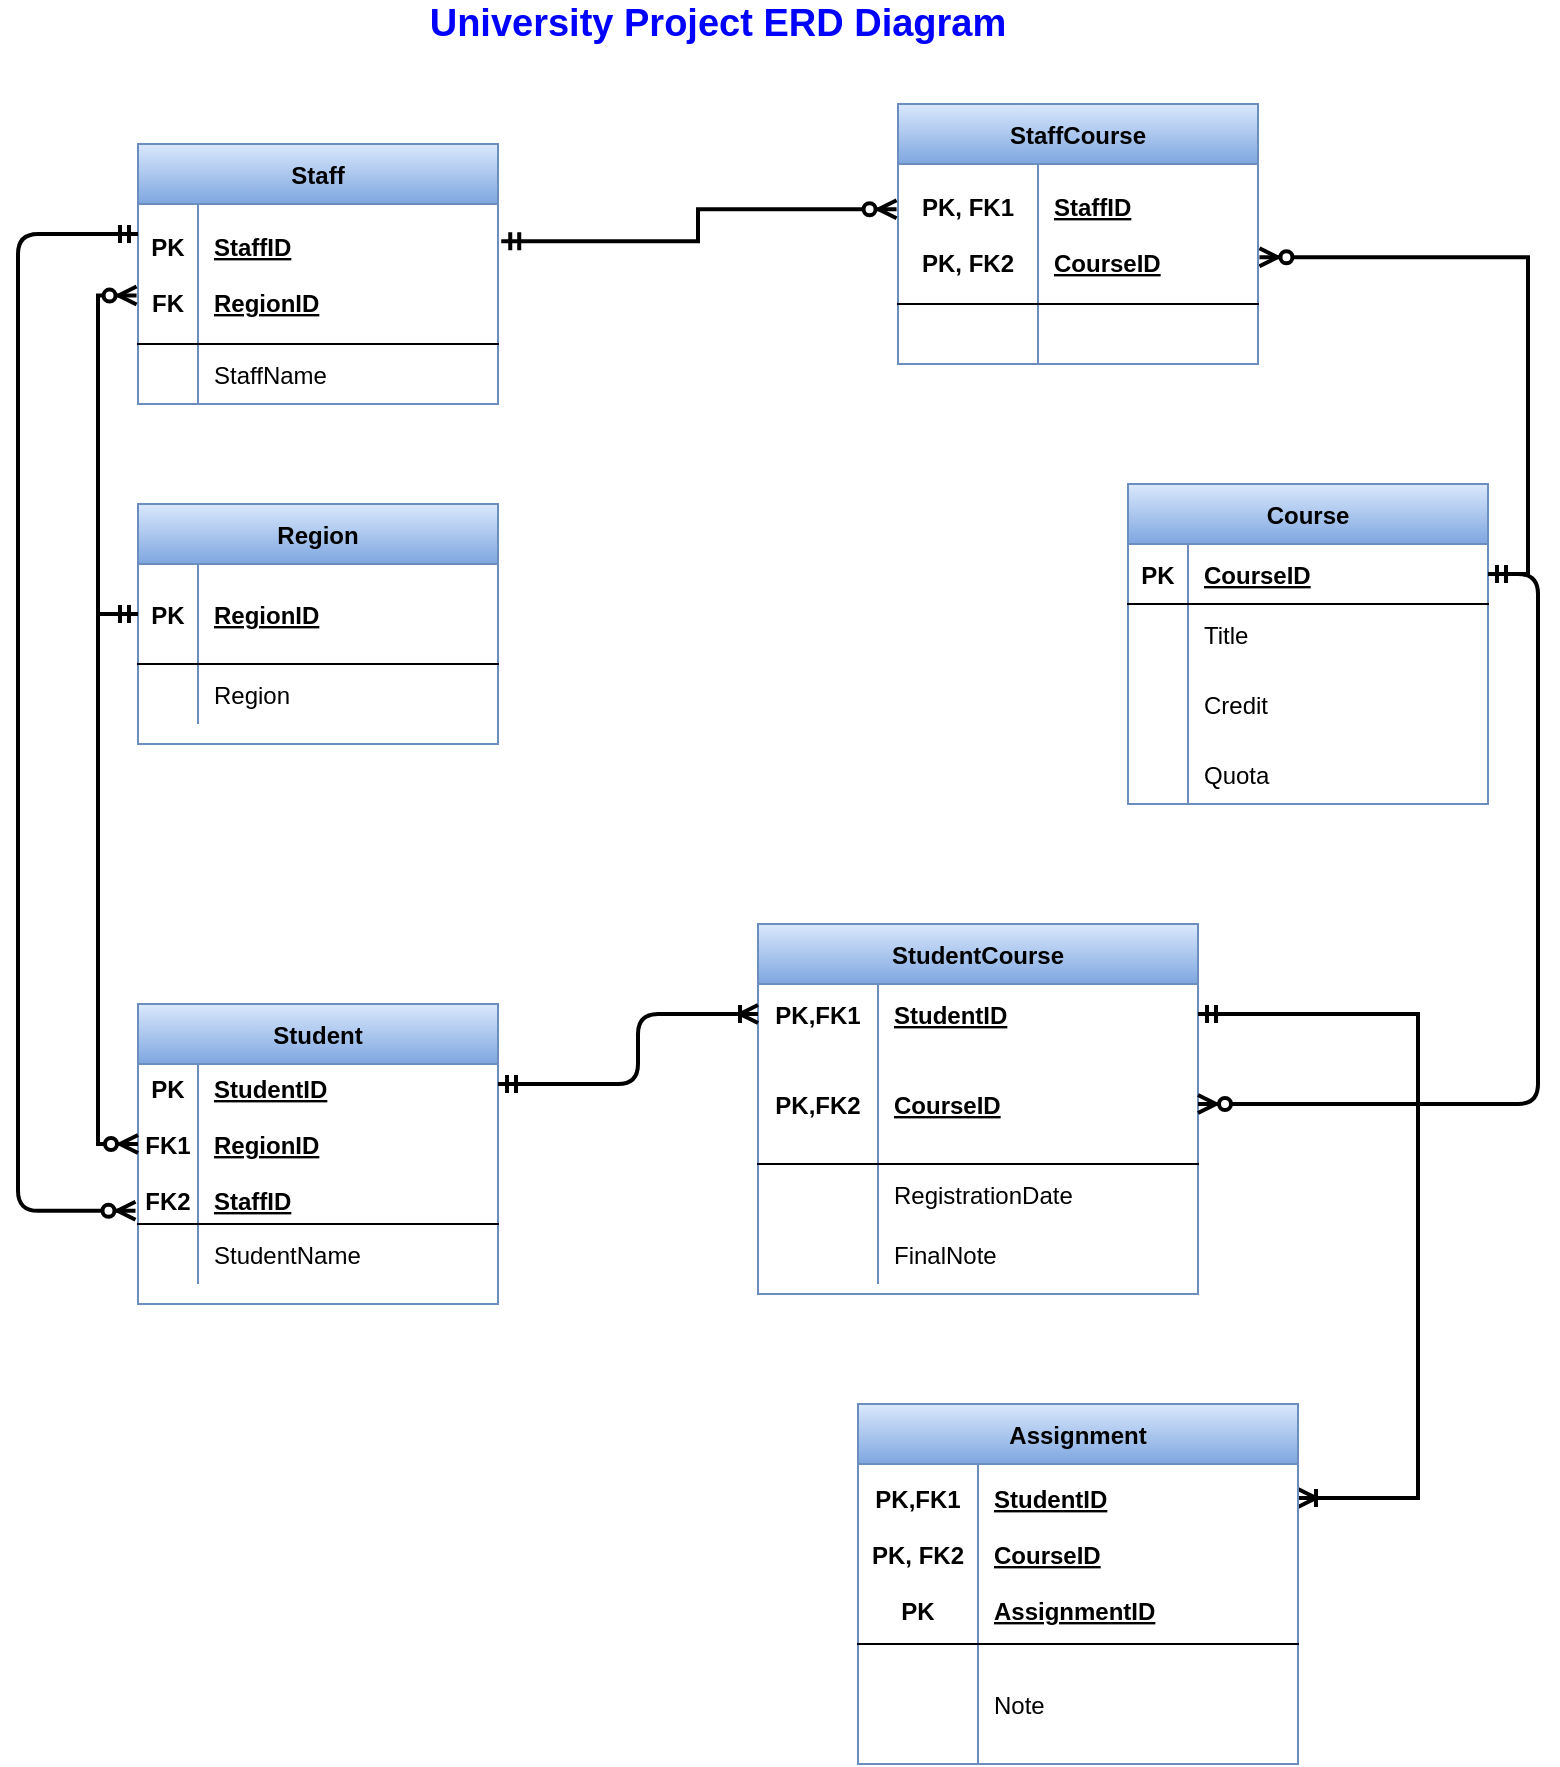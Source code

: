 <mxfile version="13.5.1" type="device"><diagram id="R2lEEEUBdFMjLlhIrx00" name="Page-1"><mxGraphModel dx="936" dy="592" grid="1" gridSize="10" guides="1" tooltips="1" connect="1" arrows="1" fold="1" page="1" pageScale="1" pageWidth="850" pageHeight="1100" math="0" shadow="0" extFonts="Permanent Marker^https://fonts.googleapis.com/css?family=Permanent+Marker"><root><mxCell id="0"/><mxCell id="1" parent="0"/><mxCell id="lKMtm0K_TpCZ2zs9n22o-1" value="StudentCourse" style="shape=table;startSize=30;container=1;collapsible=1;childLayout=tableLayout;fixedRows=1;rowLines=0;fontStyle=1;align=center;resizeLast=1;labelBackgroundColor=none;fillColor=#dae8fc;strokeColor=#6c8ebf;gradientColor=#7ea6e0;" parent="1" vertex="1"><mxGeometry x="400" y="490" width="220" height="185" as="geometry"/></mxCell><mxCell id="lKMtm0K_TpCZ2zs9n22o-2" value="" style="shape=partialRectangle;collapsible=0;dropTarget=0;pointerEvents=0;fillColor=none;top=0;left=0;bottom=0;right=0;points=[[0,0.5],[1,0.5]];portConstraint=eastwest;" parent="lKMtm0K_TpCZ2zs9n22o-1" vertex="1"><mxGeometry y="30" width="220" height="30" as="geometry"/></mxCell><mxCell id="lKMtm0K_TpCZ2zs9n22o-3" value="PK,FK1" style="shape=partialRectangle;connectable=0;fillColor=none;top=0;left=0;bottom=0;right=0;fontStyle=1;overflow=hidden;" parent="lKMtm0K_TpCZ2zs9n22o-2" vertex="1"><mxGeometry width="60" height="30" as="geometry"/></mxCell><mxCell id="lKMtm0K_TpCZ2zs9n22o-4" value="StudentID" style="shape=partialRectangle;connectable=0;fillColor=none;top=0;left=0;bottom=0;right=0;align=left;spacingLeft=6;fontStyle=5;overflow=hidden;" parent="lKMtm0K_TpCZ2zs9n22o-2" vertex="1"><mxGeometry x="60" width="160" height="30" as="geometry"/></mxCell><mxCell id="lKMtm0K_TpCZ2zs9n22o-5" value="" style="shape=partialRectangle;collapsible=0;dropTarget=0;pointerEvents=0;fillColor=none;top=0;left=0;bottom=1;right=0;points=[[0,0.5],[1,0.5]];portConstraint=eastwest;" parent="lKMtm0K_TpCZ2zs9n22o-1" vertex="1"><mxGeometry y="60" width="220" height="60" as="geometry"/></mxCell><mxCell id="lKMtm0K_TpCZ2zs9n22o-6" value="PK,FK2" style="shape=partialRectangle;connectable=0;fillColor=none;top=0;left=0;bottom=0;right=0;fontStyle=1;overflow=hidden;" parent="lKMtm0K_TpCZ2zs9n22o-5" vertex="1"><mxGeometry width="60" height="60" as="geometry"/></mxCell><mxCell id="lKMtm0K_TpCZ2zs9n22o-7" value="CourseID" style="shape=partialRectangle;connectable=0;fillColor=none;top=0;left=0;bottom=0;right=0;align=left;spacingLeft=6;fontStyle=5;overflow=hidden;" parent="lKMtm0K_TpCZ2zs9n22o-5" vertex="1"><mxGeometry x="60" width="160" height="60" as="geometry"/></mxCell><mxCell id="lKMtm0K_TpCZ2zs9n22o-8" value="" style="shape=partialRectangle;collapsible=0;dropTarget=0;pointerEvents=0;fillColor=none;top=0;left=0;bottom=0;right=0;points=[[0,0.5],[1,0.5]];portConstraint=eastwest;" parent="lKMtm0K_TpCZ2zs9n22o-1" vertex="1"><mxGeometry y="120" width="220" height="30" as="geometry"/></mxCell><mxCell id="lKMtm0K_TpCZ2zs9n22o-9" value="" style="shape=partialRectangle;connectable=0;fillColor=none;top=0;left=0;bottom=0;right=0;editable=1;overflow=hidden;" parent="lKMtm0K_TpCZ2zs9n22o-8" vertex="1"><mxGeometry width="60" height="30" as="geometry"/></mxCell><mxCell id="lKMtm0K_TpCZ2zs9n22o-10" value="RegistrationDate" style="shape=partialRectangle;connectable=0;fillColor=none;top=0;left=0;bottom=0;right=0;align=left;spacingLeft=6;overflow=hidden;" parent="lKMtm0K_TpCZ2zs9n22o-8" vertex="1"><mxGeometry x="60" width="160" height="30" as="geometry"/></mxCell><mxCell id="lKMtm0K_TpCZ2zs9n22o-11" value="" style="shape=partialRectangle;collapsible=0;dropTarget=0;pointerEvents=0;fillColor=none;top=0;left=0;bottom=0;right=0;points=[[0,0.5],[1,0.5]];portConstraint=eastwest;" parent="lKMtm0K_TpCZ2zs9n22o-1" vertex="1"><mxGeometry y="150" width="220" height="30" as="geometry"/></mxCell><mxCell id="lKMtm0K_TpCZ2zs9n22o-12" value="" style="shape=partialRectangle;connectable=0;fillColor=none;top=0;left=0;bottom=0;right=0;editable=1;overflow=hidden;" parent="lKMtm0K_TpCZ2zs9n22o-11" vertex="1"><mxGeometry width="60" height="30" as="geometry"/></mxCell><mxCell id="lKMtm0K_TpCZ2zs9n22o-13" value="FinalNote" style="shape=partialRectangle;connectable=0;fillColor=none;top=0;left=0;bottom=0;right=0;align=left;spacingLeft=6;overflow=hidden;" parent="lKMtm0K_TpCZ2zs9n22o-11" vertex="1"><mxGeometry x="60" width="160" height="30" as="geometry"/></mxCell><mxCell id="lKMtm0K_TpCZ2zs9n22o-32" value="Student" style="shape=table;startSize=30;container=1;collapsible=1;childLayout=tableLayout;fixedRows=1;rowLines=0;fontStyle=1;align=center;resizeLast=1;gradientColor=#7ea6e0;fillColor=#dae8fc;strokeColor=#6c8ebf;" parent="1" vertex="1"><mxGeometry x="90" y="530" width="180" height="150" as="geometry"/></mxCell><mxCell id="lKMtm0K_TpCZ2zs9n22o-33" value="" style="shape=partialRectangle;collapsible=0;dropTarget=0;pointerEvents=0;fillColor=none;points=[[0,0.5],[1,0.5]];portConstraint=eastwest;top=0;left=0;right=0;bottom=1;" parent="lKMtm0K_TpCZ2zs9n22o-32" vertex="1"><mxGeometry y="30" width="180" height="80" as="geometry"/></mxCell><mxCell id="lKMtm0K_TpCZ2zs9n22o-34" value="PK&#10;&#10;FK1&#10;&#10;FK2" style="shape=partialRectangle;overflow=hidden;connectable=0;fillColor=none;top=0;left=0;bottom=0;right=0;fontStyle=1;" parent="lKMtm0K_TpCZ2zs9n22o-33" vertex="1"><mxGeometry width="30" height="80" as="geometry"/></mxCell><mxCell id="lKMtm0K_TpCZ2zs9n22o-35" value="StudentID&#10;&#10;RegionID&#10;&#10;StaffID" style="shape=partialRectangle;overflow=hidden;connectable=0;fillColor=none;top=0;left=0;bottom=0;right=0;align=left;spacingLeft=6;fontStyle=5;" parent="lKMtm0K_TpCZ2zs9n22o-33" vertex="1"><mxGeometry x="30" width="150" height="80" as="geometry"/></mxCell><mxCell id="lKMtm0K_TpCZ2zs9n22o-39" value="" style="shape=partialRectangle;collapsible=0;dropTarget=0;pointerEvents=0;fillColor=none;points=[[0,0.5],[1,0.5]];portConstraint=eastwest;top=0;left=0;right=0;bottom=0;" parent="lKMtm0K_TpCZ2zs9n22o-32" vertex="1"><mxGeometry y="110" width="180" height="30" as="geometry"/></mxCell><mxCell id="lKMtm0K_TpCZ2zs9n22o-40" value="" style="shape=partialRectangle;overflow=hidden;connectable=0;fillColor=none;top=0;left=0;bottom=0;right=0;" parent="lKMtm0K_TpCZ2zs9n22o-39" vertex="1"><mxGeometry width="30" height="30" as="geometry"/></mxCell><mxCell id="lKMtm0K_TpCZ2zs9n22o-41" value="StudentName" style="shape=partialRectangle;overflow=hidden;connectable=0;fillColor=none;top=0;left=0;bottom=0;right=0;align=left;spacingLeft=6;" parent="lKMtm0K_TpCZ2zs9n22o-39" vertex="1"><mxGeometry x="30" width="150" height="30" as="geometry"/></mxCell><mxCell id="lKMtm0K_TpCZ2zs9n22o-48" value="Staff" style="shape=table;startSize=30;container=1;collapsible=1;childLayout=tableLayout;fixedRows=1;rowLines=0;fontStyle=1;align=center;resizeLast=1;gradientColor=#7ea6e0;fillColor=#dae8fc;strokeColor=#6c8ebf;" parent="1" vertex="1"><mxGeometry x="90" y="100" width="180" height="130" as="geometry"/></mxCell><mxCell id="lKMtm0K_TpCZ2zs9n22o-49" value="" style="shape=partialRectangle;collapsible=0;dropTarget=0;pointerEvents=0;fillColor=none;points=[[0,0.5],[1,0.5]];portConstraint=eastwest;top=0;left=0;right=0;bottom=1;" parent="lKMtm0K_TpCZ2zs9n22o-48" vertex="1"><mxGeometry y="30" width="180" height="70" as="geometry"/></mxCell><mxCell id="lKMtm0K_TpCZ2zs9n22o-50" value="PK&#10;&#10;FK" style="shape=partialRectangle;overflow=hidden;connectable=0;fillColor=none;top=0;left=0;bottom=0;right=0;fontStyle=1;" parent="lKMtm0K_TpCZ2zs9n22o-49" vertex="1"><mxGeometry width="30" height="70" as="geometry"/></mxCell><mxCell id="lKMtm0K_TpCZ2zs9n22o-51" value="StaffID&#10;&#10;RegionID" style="shape=partialRectangle;overflow=hidden;connectable=0;fillColor=none;top=0;left=0;bottom=0;right=0;align=left;spacingLeft=6;fontStyle=5;" parent="lKMtm0K_TpCZ2zs9n22o-49" vertex="1"><mxGeometry x="30" width="150" height="70" as="geometry"/></mxCell><mxCell id="lKMtm0K_TpCZ2zs9n22o-52" value="" style="shape=partialRectangle;collapsible=0;dropTarget=0;pointerEvents=0;fillColor=none;points=[[0,0.5],[1,0.5]];portConstraint=eastwest;top=0;left=0;right=0;bottom=0;" parent="lKMtm0K_TpCZ2zs9n22o-48" vertex="1"><mxGeometry y="100" width="180" height="30" as="geometry"/></mxCell><mxCell id="lKMtm0K_TpCZ2zs9n22o-53" value="" style="shape=partialRectangle;overflow=hidden;connectable=0;fillColor=none;top=0;left=0;bottom=0;right=0;" parent="lKMtm0K_TpCZ2zs9n22o-52" vertex="1"><mxGeometry width="30" height="30" as="geometry"/></mxCell><mxCell id="lKMtm0K_TpCZ2zs9n22o-54" value="StaffName" style="shape=partialRectangle;overflow=hidden;connectable=0;fillColor=none;top=0;left=0;bottom=0;right=0;align=left;spacingLeft=6;" parent="lKMtm0K_TpCZ2zs9n22o-52" vertex="1"><mxGeometry x="30" width="150" height="30" as="geometry"/></mxCell><mxCell id="A4onS1ZybMFlKv63tEE3-22" style="edgeStyle=orthogonalEdgeStyle;rounded=0;orthogonalLoop=1;jettySize=auto;html=1;entryX=1.004;entryY=0.666;entryDx=0;entryDy=0;entryPerimeter=0;startArrow=ERmandOne;startFill=0;endArrow=ERzeroToMany;endFill=1;strokeWidth=2;exitX=1;exitY=0.5;exitDx=0;exitDy=0;" parent="1" source="lKMtm0K_TpCZ2zs9n22o-68" target="A4onS1ZybMFlKv63tEE3-15" edge="1"><mxGeometry relative="1" as="geometry"/></mxCell><mxCell id="lKMtm0K_TpCZ2zs9n22o-67" value="Course" style="shape=table;startSize=30;container=1;collapsible=1;childLayout=tableLayout;fixedRows=1;rowLines=0;fontStyle=1;align=center;resizeLast=1;gradientColor=#7ea6e0;fillColor=#dae8fc;strokeColor=#6c8ebf;" parent="1" vertex="1"><mxGeometry x="585" y="270" width="180" height="160" as="geometry"><mxRectangle x="550" y="450" width="70" height="30" as="alternateBounds"/></mxGeometry></mxCell><mxCell id="lKMtm0K_TpCZ2zs9n22o-68" value="" style="shape=partialRectangle;collapsible=0;dropTarget=0;pointerEvents=0;fillColor=none;points=[[0,0.5],[1,0.5]];portConstraint=eastwest;top=0;left=0;right=0;bottom=1;" parent="lKMtm0K_TpCZ2zs9n22o-67" vertex="1"><mxGeometry y="30" width="180" height="30" as="geometry"/></mxCell><mxCell id="lKMtm0K_TpCZ2zs9n22o-69" value="PK" style="shape=partialRectangle;overflow=hidden;connectable=0;fillColor=none;top=0;left=0;bottom=0;right=0;fontStyle=1;" parent="lKMtm0K_TpCZ2zs9n22o-68" vertex="1"><mxGeometry width="30" height="30" as="geometry"/></mxCell><mxCell id="lKMtm0K_TpCZ2zs9n22o-70" value="CourseID" style="shape=partialRectangle;overflow=hidden;connectable=0;fillColor=none;top=0;left=0;bottom=0;right=0;align=left;spacingLeft=6;fontStyle=5;" parent="lKMtm0K_TpCZ2zs9n22o-68" vertex="1"><mxGeometry x="30" width="150" height="30" as="geometry"/></mxCell><mxCell id="lKMtm0K_TpCZ2zs9n22o-71" value="" style="shape=partialRectangle;collapsible=0;dropTarget=0;pointerEvents=0;fillColor=none;points=[[0,0.5],[1,0.5]];portConstraint=eastwest;top=0;left=0;right=0;bottom=0;" parent="lKMtm0K_TpCZ2zs9n22o-67" vertex="1"><mxGeometry y="60" width="180" height="30" as="geometry"/></mxCell><mxCell id="lKMtm0K_TpCZ2zs9n22o-72" value="" style="shape=partialRectangle;overflow=hidden;connectable=0;fillColor=none;top=0;left=0;bottom=0;right=0;" parent="lKMtm0K_TpCZ2zs9n22o-71" vertex="1"><mxGeometry width="30" height="30" as="geometry"/></mxCell><mxCell id="lKMtm0K_TpCZ2zs9n22o-73" value="Title" style="shape=partialRectangle;overflow=hidden;connectable=0;fillColor=none;top=0;left=0;bottom=0;right=0;align=left;spacingLeft=6;" parent="lKMtm0K_TpCZ2zs9n22o-71" vertex="1"><mxGeometry x="30" width="150" height="30" as="geometry"/></mxCell><mxCell id="lKMtm0K_TpCZ2zs9n22o-74" value="" style="shape=partialRectangle;collapsible=0;dropTarget=0;pointerEvents=0;fillColor=none;points=[[0,0.5],[1,0.5]];portConstraint=eastwest;top=0;left=0;right=0;bottom=0;" parent="lKMtm0K_TpCZ2zs9n22o-67" vertex="1"><mxGeometry y="90" width="180" height="40" as="geometry"/></mxCell><mxCell id="lKMtm0K_TpCZ2zs9n22o-75" value="" style="shape=partialRectangle;overflow=hidden;connectable=0;fillColor=none;top=0;left=0;bottom=0;right=0;" parent="lKMtm0K_TpCZ2zs9n22o-74" vertex="1"><mxGeometry width="30" height="40" as="geometry"/></mxCell><mxCell id="lKMtm0K_TpCZ2zs9n22o-76" value="Credit" style="shape=partialRectangle;overflow=hidden;connectable=0;fillColor=none;top=0;left=0;bottom=0;right=0;align=left;spacingLeft=6;" parent="lKMtm0K_TpCZ2zs9n22o-74" vertex="1"><mxGeometry x="30" width="150" height="40" as="geometry"/></mxCell><mxCell id="lKMtm0K_TpCZ2zs9n22o-77" value="" style="shape=partialRectangle;collapsible=0;dropTarget=0;pointerEvents=0;fillColor=none;points=[[0,0.5],[1,0.5]];portConstraint=eastwest;top=0;left=0;right=0;bottom=0;" parent="lKMtm0K_TpCZ2zs9n22o-67" vertex="1"><mxGeometry y="130" width="180" height="30" as="geometry"/></mxCell><mxCell id="lKMtm0K_TpCZ2zs9n22o-78" value="" style="shape=partialRectangle;overflow=hidden;connectable=0;fillColor=none;top=0;left=0;bottom=0;right=0;" parent="lKMtm0K_TpCZ2zs9n22o-77" vertex="1"><mxGeometry width="30" height="30" as="geometry"/></mxCell><mxCell id="lKMtm0K_TpCZ2zs9n22o-79" value="Quota" style="shape=partialRectangle;overflow=hidden;connectable=0;fillColor=none;top=0;left=0;bottom=0;right=0;align=left;spacingLeft=6;" parent="lKMtm0K_TpCZ2zs9n22o-77" vertex="1"><mxGeometry x="30" width="150" height="30" as="geometry"/></mxCell><mxCell id="lKMtm0K_TpCZ2zs9n22o-89" value="" style="edgeStyle=elbowEdgeStyle;fontSize=12;html=1;endArrow=ERzeroToMany;startArrow=ERmandOne;entryX=1;entryY=0.5;entryDx=0;entryDy=0;strokeWidth=2;exitX=1;exitY=0.5;exitDx=0;exitDy=0;endFill=1;" parent="1" source="lKMtm0K_TpCZ2zs9n22o-68" target="lKMtm0K_TpCZ2zs9n22o-5" edge="1"><mxGeometry width="100" height="100" relative="1" as="geometry"><mxPoint x="570" y="500" as="sourcePoint"/><mxPoint x="610" y="615" as="targetPoint"/><Array as="points"><mxPoint x="790" y="440"/><mxPoint x="580" y="480"/><mxPoint x="620" y="450"/></Array></mxGeometry></mxCell><mxCell id="lKMtm0K_TpCZ2zs9n22o-93" value="" style="fontSize=12;html=1;endArrow=ERoneToMany;startArrow=ERmandOne;rounded=1;edgeStyle=orthogonalEdgeStyle;strokeWidth=2;endFill=0;entryX=0;entryY=0.5;entryDx=0;entryDy=0;" parent="1" source="lKMtm0K_TpCZ2zs9n22o-33" target="lKMtm0K_TpCZ2zs9n22o-2" edge="1"><mxGeometry width="100" height="100" relative="1" as="geometry"><mxPoint x="200" y="380" as="sourcePoint"/><mxPoint x="310" y="500" as="targetPoint"/><Array as="points"><mxPoint x="340" y="570"/><mxPoint x="340" y="535"/></Array></mxGeometry></mxCell><mxCell id="lKMtm0K_TpCZ2zs9n22o-95" value="" style="edgeStyle=orthogonalEdgeStyle;fontSize=12;html=1;endArrow=ERzeroToMany;startArrow=ERmandOne;entryX=-0.007;entryY=0.917;entryDx=0;entryDy=0;strokeWidth=2;endFill=1;startFill=0;entryPerimeter=0;" parent="1" source="lKMtm0K_TpCZ2zs9n22o-49" target="lKMtm0K_TpCZ2zs9n22o-33" edge="1"><mxGeometry width="100" height="100" relative="1" as="geometry"><mxPoint x="89" y="145" as="sourcePoint"/><mxPoint x="60" y="515" as="targetPoint"/><Array as="points"><mxPoint x="30" y="145"/><mxPoint x="30" y="633"/></Array></mxGeometry></mxCell><mxCell id="lKMtm0K_TpCZ2zs9n22o-97" value="University Project ERD Diagram" style="text;html=1;strokeColor=none;fillColor=none;align=center;verticalAlign=middle;whiteSpace=wrap;rounded=0;labelBackgroundColor=none;fontStyle=1;fontSize=19;fontColor=#0000FF;" parent="1" vertex="1"><mxGeometry x="175" y="30" width="410" height="20" as="geometry"/></mxCell><mxCell id="A4onS1ZybMFlKv63tEE3-23" style="edgeStyle=orthogonalEdgeStyle;rounded=0;orthogonalLoop=1;jettySize=auto;html=1;entryX=1;entryY=0.5;entryDx=0;entryDy=0;startArrow=ERoneToMany;startFill=0;endArrow=ERmandOne;endFill=0;strokeWidth=2;" parent="1" source="1kA7vmDdk3wly9ULheKY-16" target="lKMtm0K_TpCZ2zs9n22o-2" edge="1"><mxGeometry relative="1" as="geometry"><Array as="points"><mxPoint x="730" y="777"/><mxPoint x="730" y="535"/></Array></mxGeometry></mxCell><mxCell id="1kA7vmDdk3wly9ULheKY-12" value="Assignment" style="shape=table;startSize=30;container=1;collapsible=1;childLayout=tableLayout;fixedRows=1;rowLines=0;fontStyle=1;align=center;resizeLast=1;labelBackgroundColor=none;fillColor=#dae8fc;strokeColor=#6c8ebf;gradientColor=#7ea6e0;" parent="1" vertex="1"><mxGeometry x="450" y="730" width="220" height="180" as="geometry"/></mxCell><mxCell id="1kA7vmDdk3wly9ULheKY-16" value="" style="shape=partialRectangle;collapsible=0;dropTarget=0;pointerEvents=0;fillColor=none;top=0;left=0;bottom=1;right=0;points=[[0,0.5],[1,0.5]];portConstraint=eastwest;" parent="1kA7vmDdk3wly9ULheKY-12" vertex="1"><mxGeometry y="30" width="220" height="90" as="geometry"/></mxCell><mxCell id="1kA7vmDdk3wly9ULheKY-17" value="PK,FK1&#10;&#10;PK, FK2&#10;&#10;PK" style="shape=partialRectangle;connectable=0;fillColor=none;top=0;left=0;bottom=0;right=0;fontStyle=1;overflow=hidden;" parent="1kA7vmDdk3wly9ULheKY-16" vertex="1"><mxGeometry width="60" height="90" as="geometry"/></mxCell><mxCell id="1kA7vmDdk3wly9ULheKY-18" value="StudentID &#10;&#10;CourseID&#10;&#10;AssignmentID" style="shape=partialRectangle;connectable=0;fillColor=none;top=0;left=0;bottom=0;right=0;align=left;spacingLeft=6;fontStyle=5;overflow=hidden;" parent="1kA7vmDdk3wly9ULheKY-16" vertex="1"><mxGeometry x="60" width="160" height="90" as="geometry"/></mxCell><mxCell id="1kA7vmDdk3wly9ULheKY-19" value="" style="shape=partialRectangle;collapsible=0;dropTarget=0;pointerEvents=0;fillColor=none;top=0;left=0;bottom=0;right=0;points=[[0,0.5],[1,0.5]];portConstraint=eastwest;" parent="1kA7vmDdk3wly9ULheKY-12" vertex="1"><mxGeometry y="120" width="220" height="60" as="geometry"/></mxCell><mxCell id="1kA7vmDdk3wly9ULheKY-20" value="" style="shape=partialRectangle;connectable=0;fillColor=none;top=0;left=0;bottom=0;right=0;editable=1;overflow=hidden;" parent="1kA7vmDdk3wly9ULheKY-19" vertex="1"><mxGeometry width="60" height="60" as="geometry"/></mxCell><mxCell id="1kA7vmDdk3wly9ULheKY-21" value="Note" style="shape=partialRectangle;connectable=0;fillColor=none;top=0;left=0;bottom=0;right=0;align=left;spacingLeft=6;overflow=hidden;" parent="1kA7vmDdk3wly9ULheKY-19" vertex="1"><mxGeometry x="60" width="160" height="60" as="geometry"/></mxCell><mxCell id="A4onS1ZybMFlKv63tEE3-5" value="Region" style="shape=table;startSize=30;container=1;collapsible=1;childLayout=tableLayout;fixedRows=1;rowLines=0;fontStyle=1;align=center;resizeLast=1;gradientColor=#7ea6e0;fillColor=#dae8fc;strokeColor=#6c8ebf;" parent="1" vertex="1"><mxGeometry x="90" y="280" width="180" height="120" as="geometry"/></mxCell><mxCell id="A4onS1ZybMFlKv63tEE3-6" value="" style="shape=partialRectangle;collapsible=0;dropTarget=0;pointerEvents=0;fillColor=none;points=[[0,0.5],[1,0.5]];portConstraint=eastwest;top=0;left=0;right=0;bottom=1;" parent="A4onS1ZybMFlKv63tEE3-5" vertex="1"><mxGeometry y="30" width="180" height="50" as="geometry"/></mxCell><mxCell id="A4onS1ZybMFlKv63tEE3-7" value="PK" style="shape=partialRectangle;overflow=hidden;connectable=0;fillColor=none;top=0;left=0;bottom=0;right=0;fontStyle=1;" parent="A4onS1ZybMFlKv63tEE3-6" vertex="1"><mxGeometry width="30" height="50" as="geometry"/></mxCell><mxCell id="A4onS1ZybMFlKv63tEE3-8" value="RegionID" style="shape=partialRectangle;overflow=hidden;connectable=0;fillColor=none;top=0;left=0;bottom=0;right=0;align=left;spacingLeft=6;fontStyle=5;" parent="A4onS1ZybMFlKv63tEE3-6" vertex="1"><mxGeometry x="30" width="150" height="50" as="geometry"/></mxCell><mxCell id="A4onS1ZybMFlKv63tEE3-9" value="" style="shape=partialRectangle;collapsible=0;dropTarget=0;pointerEvents=0;fillColor=none;points=[[0,0.5],[1,0.5]];portConstraint=eastwest;top=0;left=0;right=0;bottom=0;" parent="A4onS1ZybMFlKv63tEE3-5" vertex="1"><mxGeometry y="80" width="180" height="30" as="geometry"/></mxCell><mxCell id="A4onS1ZybMFlKv63tEE3-10" value="" style="shape=partialRectangle;overflow=hidden;connectable=0;fillColor=none;top=0;left=0;bottom=0;right=0;" parent="A4onS1ZybMFlKv63tEE3-9" vertex="1"><mxGeometry width="30" height="30" as="geometry"/></mxCell><mxCell id="A4onS1ZybMFlKv63tEE3-11" value="Region" style="shape=partialRectangle;overflow=hidden;connectable=0;fillColor=none;top=0;left=0;bottom=0;right=0;align=left;spacingLeft=6;" parent="A4onS1ZybMFlKv63tEE3-9" vertex="1"><mxGeometry x="30" width="150" height="30" as="geometry"/></mxCell><mxCell id="A4onS1ZybMFlKv63tEE3-12" style="edgeStyle=orthogonalEdgeStyle;rounded=0;orthogonalLoop=1;jettySize=auto;html=1;entryX=-0.004;entryY=0.654;entryDx=0;entryDy=0;entryPerimeter=0;strokeWidth=2;startArrow=ERmandOne;startFill=0;endArrow=ERzeroToMany;endFill=1;" parent="1" source="A4onS1ZybMFlKv63tEE3-6" target="lKMtm0K_TpCZ2zs9n22o-49" edge="1"><mxGeometry relative="1" as="geometry"/></mxCell><mxCell id="A4onS1ZybMFlKv63tEE3-13" style="edgeStyle=orthogonalEdgeStyle;rounded=0;orthogonalLoop=1;jettySize=auto;html=1;startArrow=ERzeroToMany;startFill=1;endArrow=ERmandOne;endFill=0;strokeWidth=2;exitX=0;exitY=0.5;exitDx=0;exitDy=0;" parent="1" source="lKMtm0K_TpCZ2zs9n22o-33" target="A4onS1ZybMFlKv63tEE3-6" edge="1"><mxGeometry relative="1" as="geometry"><mxPoint x="88" y="329" as="targetPoint"/><Array as="points"><mxPoint x="70" y="600"/><mxPoint x="70" y="335"/></Array></mxGeometry></mxCell><mxCell id="A4onS1ZybMFlKv63tEE3-14" value="StaffCourse" style="shape=table;startSize=30;container=1;collapsible=1;childLayout=tableLayout;fixedRows=1;rowLines=0;fontStyle=1;align=center;resizeLast=1;gradientColor=#7ea6e0;fillColor=#dae8fc;strokeColor=#6c8ebf;" parent="1" vertex="1"><mxGeometry x="470" y="80" width="180" height="130" as="geometry"/></mxCell><mxCell id="A4onS1ZybMFlKv63tEE3-15" value="" style="shape=partialRectangle;collapsible=0;dropTarget=0;pointerEvents=0;fillColor=none;points=[[0,0.5],[1,0.5]];portConstraint=eastwest;top=0;left=0;right=0;bottom=1;" parent="A4onS1ZybMFlKv63tEE3-14" vertex="1"><mxGeometry y="30" width="180" height="70" as="geometry"/></mxCell><mxCell id="A4onS1ZybMFlKv63tEE3-16" value="PK, FK1&#10;&#10;PK, FK2" style="shape=partialRectangle;overflow=hidden;connectable=0;fillColor=none;top=0;left=0;bottom=0;right=0;fontStyle=1;" parent="A4onS1ZybMFlKv63tEE3-15" vertex="1"><mxGeometry width="70" height="70" as="geometry"/></mxCell><mxCell id="A4onS1ZybMFlKv63tEE3-17" value="StaffID&#10;&#10;CourseID" style="shape=partialRectangle;overflow=hidden;connectable=0;fillColor=none;top=0;left=0;bottom=0;right=0;align=left;spacingLeft=6;fontStyle=5;" parent="A4onS1ZybMFlKv63tEE3-15" vertex="1"><mxGeometry x="70" width="110" height="70" as="geometry"/></mxCell><mxCell id="A4onS1ZybMFlKv63tEE3-18" value="" style="shape=partialRectangle;collapsible=0;dropTarget=0;pointerEvents=0;fillColor=none;points=[[0,0.5],[1,0.5]];portConstraint=eastwest;top=0;left=0;right=0;bottom=0;" parent="A4onS1ZybMFlKv63tEE3-14" vertex="1"><mxGeometry y="100" width="180" height="30" as="geometry"/></mxCell><mxCell id="A4onS1ZybMFlKv63tEE3-19" value="" style="shape=partialRectangle;overflow=hidden;connectable=0;fillColor=none;top=0;left=0;bottom=0;right=0;" parent="A4onS1ZybMFlKv63tEE3-18" vertex="1"><mxGeometry width="70" height="30" as="geometry"/></mxCell><mxCell id="A4onS1ZybMFlKv63tEE3-20" value="" style="shape=partialRectangle;overflow=hidden;connectable=0;fillColor=none;top=0;left=0;bottom=0;right=0;align=left;spacingLeft=6;" parent="A4onS1ZybMFlKv63tEE3-18" vertex="1"><mxGeometry x="70" width="110" height="30" as="geometry"/></mxCell><mxCell id="A4onS1ZybMFlKv63tEE3-21" style="edgeStyle=orthogonalEdgeStyle;rounded=0;orthogonalLoop=1;jettySize=auto;html=1;entryX=1.009;entryY=0.266;entryDx=0;entryDy=0;startArrow=ERzeroToMany;startFill=1;endArrow=ERmandOne;endFill=0;strokeWidth=2;entryPerimeter=0;exitX=-0.004;exitY=0.323;exitDx=0;exitDy=0;exitPerimeter=0;" parent="1" source="A4onS1ZybMFlKv63tEE3-15" target="lKMtm0K_TpCZ2zs9n22o-49" edge="1"><mxGeometry relative="1" as="geometry"/></mxCell></root></mxGraphModel></diagram></mxfile>